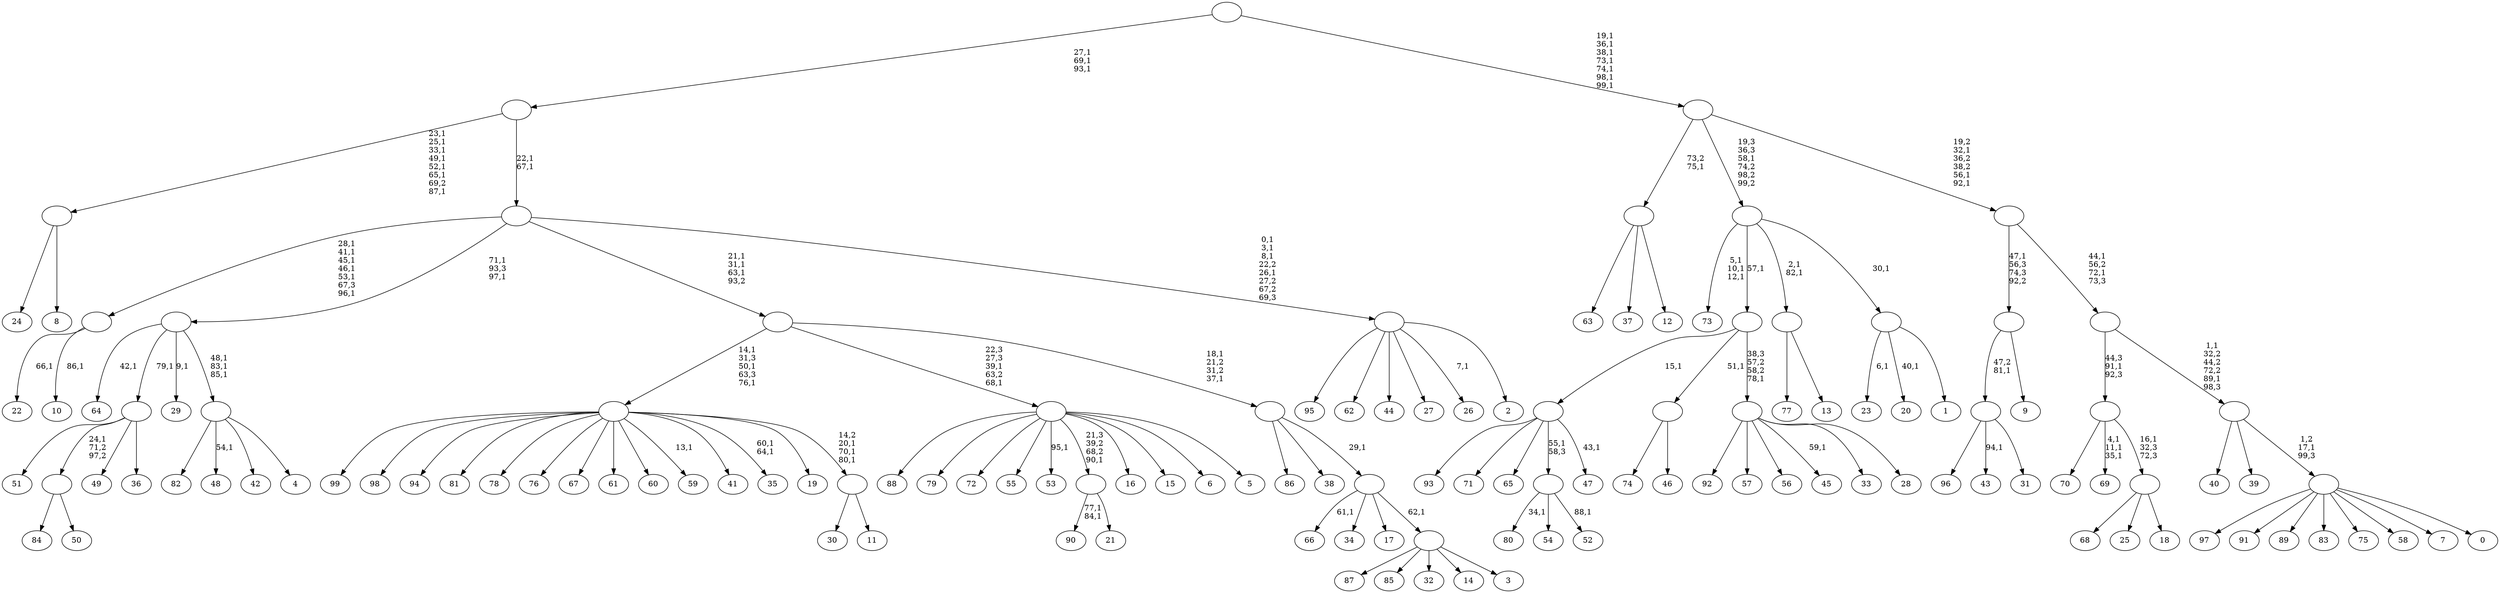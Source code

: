 digraph T {
	200 [label="99"]
	199 [label="98"]
	198 [label="97"]
	197 [label="96"]
	196 [label="95"]
	195 [label="94"]
	194 [label="93"]
	193 [label="92"]
	192 [label="91"]
	191 [label="90"]
	188 [label="89"]
	187 [label="88"]
	186 [label="87"]
	185 [label="86"]
	184 [label="85"]
	183 [label="84"]
	182 [label="83"]
	181 [label="82"]
	180 [label="81"]
	179 [label="80"]
	177 [label="79"]
	176 [label="78"]
	175 [label="77"]
	174 [label="76"]
	173 [label="75"]
	172 [label="74"]
	171 [label="73"]
	167 [label="72"]
	166 [label="71"]
	165 [label="70"]
	164 [label="69"]
	160 [label="68"]
	159 [label="67"]
	158 [label="66"]
	156 [label="65"]
	155 [label="64"]
	153 [label="63"]
	152 [label="62"]
	151 [label="61"]
	150 [label="60"]
	149 [label="59"]
	147 [label="58"]
	146 [label="57"]
	145 [label="56"]
	144 [label="55"]
	143 [label="54"]
	142 [label="53"]
	140 [label="52"]
	138 [label=""]
	137 [label="51"]
	136 [label="50"]
	135 [label=""]
	134 [label="49"]
	133 [label="48"]
	131 [label="47"]
	129 [label=""]
	128 [label="46"]
	127 [label=""]
	126 [label="45"]
	124 [label="44"]
	123 [label="43"]
	121 [label="42"]
	120 [label="41"]
	119 [label="40"]
	118 [label="39"]
	117 [label="38"]
	116 [label="37"]
	115 [label="36"]
	114 [label=""]
	113 [label="35"]
	110 [label="34"]
	109 [label="33"]
	108 [label="32"]
	107 [label="31"]
	106 [label=""]
	105 [label="30"]
	104 [label="29"]
	102 [label="28"]
	101 [label=""]
	100 [label=""]
	99 [label="27"]
	98 [label="26"]
	96 [label="25"]
	95 [label="24"]
	94 [label="23"]
	92 [label="22"]
	90 [label="21"]
	89 [label=""]
	88 [label="20"]
	86 [label="19"]
	85 [label="18"]
	84 [label=""]
	83 [label=""]
	82 [label="17"]
	81 [label="16"]
	80 [label="15"]
	79 [label="14"]
	78 [label="13"]
	77 [label=""]
	75 [label="12"]
	74 [label=""]
	73 [label="11"]
	72 [label=""]
	69 [label=""]
	66 [label="10"]
	64 [label=""]
	58 [label="9"]
	57 [label=""]
	56 [label="8"]
	55 [label=""]
	48 [label="7"]
	47 [label="6"]
	46 [label="5"]
	45 [label=""]
	43 [label="4"]
	42 [label=""]
	39 [label=""]
	37 [label="3"]
	36 [label=""]
	35 [label=""]
	34 [label=""]
	32 [label=""]
	29 [label="2"]
	28 [label=""]
	24 [label=""]
	22 [label=""]
	19 [label="1"]
	18 [label=""]
	17 [label=""]
	16 [label="0"]
	15 [label=""]
	14 [label=""]
	12 [label=""]
	10 [label=""]
	7 [label=""]
	0 [label=""]
	138 -> 140 [label="88,1"]
	138 -> 179 [label="34,1"]
	138 -> 143 [label=""]
	135 -> 183 [label=""]
	135 -> 136 [label=""]
	129 -> 131 [label="43,1"]
	129 -> 194 [label=""]
	129 -> 166 [label=""]
	129 -> 156 [label=""]
	129 -> 138 [label="55,1\n58,3"]
	127 -> 172 [label=""]
	127 -> 128 [label=""]
	114 -> 137 [label=""]
	114 -> 135 [label="24,1\n71,2\n97,2"]
	114 -> 134 [label=""]
	114 -> 115 [label=""]
	106 -> 123 [label="94,1"]
	106 -> 197 [label=""]
	106 -> 107 [label=""]
	101 -> 126 [label="59,1"]
	101 -> 193 [label=""]
	101 -> 146 [label=""]
	101 -> 145 [label=""]
	101 -> 109 [label=""]
	101 -> 102 [label=""]
	100 -> 129 [label="15,1"]
	100 -> 127 [label="51,1"]
	100 -> 101 [label="38,3\n57,2\n58,2\n78,1"]
	89 -> 191 [label="77,1\n84,1"]
	89 -> 90 [label=""]
	84 -> 160 [label=""]
	84 -> 96 [label=""]
	84 -> 85 [label=""]
	83 -> 164 [label="4,1\n11,1\n35,1"]
	83 -> 165 [label=""]
	83 -> 84 [label="16,1\n32,3\n72,3"]
	77 -> 175 [label=""]
	77 -> 78 [label=""]
	74 -> 153 [label=""]
	74 -> 116 [label=""]
	74 -> 75 [label=""]
	72 -> 105 [label=""]
	72 -> 73 [label=""]
	69 -> 72 [label="14,2\n20,1\n70,1\n80,1"]
	69 -> 113 [label="60,1\n64,1"]
	69 -> 149 [label="13,1"]
	69 -> 200 [label=""]
	69 -> 199 [label=""]
	69 -> 195 [label=""]
	69 -> 180 [label=""]
	69 -> 176 [label=""]
	69 -> 174 [label=""]
	69 -> 159 [label=""]
	69 -> 151 [label=""]
	69 -> 150 [label=""]
	69 -> 120 [label=""]
	69 -> 86 [label=""]
	64 -> 66 [label="86,1"]
	64 -> 92 [label="66,1"]
	57 -> 106 [label="47,2\n81,1"]
	57 -> 58 [label=""]
	55 -> 95 [label=""]
	55 -> 56 [label=""]
	45 -> 142 [label="95,1"]
	45 -> 187 [label=""]
	45 -> 177 [label=""]
	45 -> 167 [label=""]
	45 -> 144 [label=""]
	45 -> 89 [label="21,3\n39,2\n68,2\n90,1"]
	45 -> 81 [label=""]
	45 -> 80 [label=""]
	45 -> 47 [label=""]
	45 -> 46 [label=""]
	42 -> 133 [label="54,1"]
	42 -> 181 [label=""]
	42 -> 121 [label=""]
	42 -> 43 [label=""]
	39 -> 42 [label="48,1\n83,1\n85,1"]
	39 -> 104 [label="9,1"]
	39 -> 155 [label="42,1"]
	39 -> 114 [label="79,1"]
	36 -> 186 [label=""]
	36 -> 184 [label=""]
	36 -> 108 [label=""]
	36 -> 79 [label=""]
	36 -> 37 [label=""]
	35 -> 158 [label="61,1"]
	35 -> 110 [label=""]
	35 -> 82 [label=""]
	35 -> 36 [label="62,1"]
	34 -> 185 [label=""]
	34 -> 117 [label=""]
	34 -> 35 [label="29,1"]
	32 -> 34 [label="18,1\n21,2\n31,2\n37,1"]
	32 -> 45 [label="22,3\n27,3\n39,1\n63,2\n68,1"]
	32 -> 69 [label="14,1\n31,3\n50,1\n63,3\n76,1"]
	28 -> 98 [label="7,1"]
	28 -> 196 [label=""]
	28 -> 152 [label=""]
	28 -> 124 [label=""]
	28 -> 99 [label=""]
	28 -> 29 [label=""]
	24 -> 28 [label="0,1\n3,1\n8,1\n22,2\n26,1\n27,2\n67,2\n69,3"]
	24 -> 32 [label="21,1\n31,1\n63,1\n93,2"]
	24 -> 39 [label="71,1\n93,3\n97,1"]
	24 -> 64 [label="28,1\n41,1\n45,1\n46,1\n53,1\n67,3\n96,1"]
	22 -> 24 [label="22,1\n67,1"]
	22 -> 55 [label="23,1\n25,1\n33,1\n49,1\n52,1\n65,1\n69,2\n87,1"]
	18 -> 88 [label="40,1"]
	18 -> 94 [label="6,1"]
	18 -> 19 [label=""]
	17 -> 77 [label="2,1\n82,1"]
	17 -> 171 [label="5,1\n10,1\n12,1"]
	17 -> 100 [label="57,1"]
	17 -> 18 [label="30,1"]
	15 -> 198 [label=""]
	15 -> 192 [label=""]
	15 -> 188 [label=""]
	15 -> 182 [label=""]
	15 -> 173 [label=""]
	15 -> 147 [label=""]
	15 -> 48 [label=""]
	15 -> 16 [label=""]
	14 -> 119 [label=""]
	14 -> 118 [label=""]
	14 -> 15 [label="1,2\n17,1\n99,3"]
	12 -> 14 [label="1,1\n32,2\n44,2\n72,2\n89,1\n98,3"]
	12 -> 83 [label="44,3\n91,1\n92,3"]
	10 -> 12 [label="44,1\n56,2\n72,1\n73,3"]
	10 -> 57 [label="47,1\n56,3\n74,3\n92,2"]
	7 -> 10 [label="19,2\n32,1\n36,2\n38,2\n56,1\n92,1"]
	7 -> 74 [label="73,2\n75,1"]
	7 -> 17 [label="19,3\n36,3\n58,1\n74,2\n98,2\n99,2"]
	0 -> 7 [label="19,1\n36,1\n38,1\n73,1\n74,1\n98,1\n99,1"]
	0 -> 22 [label="27,1\n69,1\n93,1"]
}
